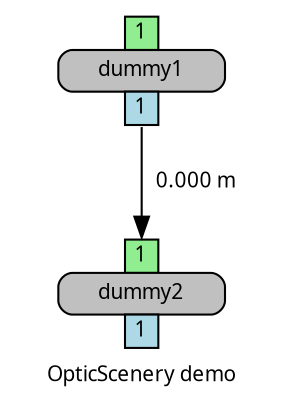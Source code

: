 digraph {
	fontsize = 10;
	compound = true;
	rankdir = "";
	label="OpticScenery demo"
	fontname="Courier-monospace"
	node [fontname="Courier-monospace" fontsize = 10]
	edge [fontname="Courier-monospace" fontsize = 10]

	i587fa6995e984d08b5a5f9885151f3d1 [
		shape=plaintext
		label=<
		<TABLE BORDER="0" CELLBORDER="0" CELLSPACING="0" CELLPADDING="0" ALIGN="CENTER">
			<TR BORDER="0">
				<TD FIXEDSIZE="TRUE" ALIGN="CENTER" WIDTH="16" HEIGHT="1"> </TD>
				<TD FIXEDSIZE="TRUE" ALIGN="CENTER" WIDTH="16" HEIGHT="1"> </TD>
				<TD FIXEDSIZE="TRUE" ALIGN="CENTER" WIDTH="16" HEIGHT="1"> </TD>
				<TD WIDTH="16" HEIGHT="16" FIXEDSIZE="TRUE" PORT="input_1" BORDER="1" BGCOLOR="lightgreen" HREF="" TOOLTIP="Input port 1: input_1">1</TD>
				<TD FIXEDSIZE="TRUE" ALIGN="CENTER" WIDTH="16" HEIGHT="1"> </TD>
				<TD FIXEDSIZE="TRUE" ALIGN="CENTER" WIDTH="16" HEIGHT="1"> </TD>
				<TD FIXEDSIZE="TRUE" ALIGN="CENTER" WIDTH="16" HEIGHT="1"> </TD>
			</TR>
			<TR BORDER="0">
				<TD FIXEDSIZE="TRUE" ALIGN="CENTER" WIDTH="16" HEIGHT="1"> </TD>
				<TD FIXEDSIZE="TRUE" ROWSPAN="5" COLSPAN="5" BGCOLOR="gray" WIDTH="80" HEIGHT="20" BORDER="1" ALIGN="CENTER" CELLPADDING="0" STYLE="ROUNDED">dummy1</TD>
				<TD FIXEDSIZE="TRUE" ALIGN="CENTER" WIDTH="16" HEIGHT="1"> </TD>
			</TR>
			<TR BORDER="0">
				<TD FIXEDSIZE="TRUE" ALIGN="CENTER" WIDTH="16" HEIGHT="1"> </TD>
				<TD FIXEDSIZE="TRUE" ALIGN="CENTER" WIDTH="16" HEIGHT="1"> </TD>
			</TR>
			<TR BORDER="0">
				<TD FIXEDSIZE="TRUE" ALIGN="CENTER" WIDTH="16" HEIGHT="1"> </TD>
				<TD FIXEDSIZE="TRUE" ALIGN="CENTER" WIDTH="16" HEIGHT="1"> </TD>
			</TR>
			<TR BORDER="0">
				<TD FIXEDSIZE="TRUE" ALIGN="CENTER" WIDTH="16" HEIGHT="1"> </TD>
				<TD FIXEDSIZE="TRUE" ALIGN="CENTER" WIDTH="16" HEIGHT="1"> </TD>
			</TR>
			<TR BORDER="0">
				<TD FIXEDSIZE="TRUE" ALIGN="CENTER" WIDTH="16" HEIGHT="1"> </TD>
				<TD FIXEDSIZE="TRUE" ALIGN="CENTER" WIDTH="16" HEIGHT="1"> </TD>
			</TR>
			<TR BORDER="0">
				<TD FIXEDSIZE="TRUE" ALIGN="CENTER" WIDTH="16" HEIGHT="1"> </TD>
				<TD FIXEDSIZE="TRUE" ALIGN="CENTER" WIDTH="16" HEIGHT="1"> </TD>
				<TD FIXEDSIZE="TRUE" ALIGN="CENTER" WIDTH="16" HEIGHT="1"> </TD>
				<TD WIDTH="16" HEIGHT="16" FIXEDSIZE="TRUE" PORT="output_1" BORDER="1" BGCOLOR="lightblue" HREF="" TOOLTIP="Output port 1: output_1">1</TD>
				<TD FIXEDSIZE="TRUE" ALIGN="CENTER" WIDTH="16" HEIGHT="1"> </TD>
				<TD FIXEDSIZE="TRUE" ALIGN="CENTER" WIDTH="16" HEIGHT="1"> </TD>
				<TD FIXEDSIZE="TRUE" ALIGN="CENTER" WIDTH="16" HEIGHT="1"> </TD>
			</TR>
			</TABLE>
		>];
	ia81f485c26f74b3ca6ac4a62746f6cad [
		shape=plaintext
		label=<
		<TABLE BORDER="0" CELLBORDER="0" CELLSPACING="0" CELLPADDING="0" ALIGN="CENTER">
			<TR BORDER="0">
				<TD FIXEDSIZE="TRUE" ALIGN="CENTER" WIDTH="16" HEIGHT="1"> </TD>
				<TD FIXEDSIZE="TRUE" ALIGN="CENTER" WIDTH="16" HEIGHT="1"> </TD>
				<TD FIXEDSIZE="TRUE" ALIGN="CENTER" WIDTH="16" HEIGHT="1"> </TD>
				<TD WIDTH="16" HEIGHT="16" FIXEDSIZE="TRUE" PORT="input_1" BORDER="1" BGCOLOR="lightgreen" HREF="" TOOLTIP="Input port 1: input_1">1</TD>
				<TD FIXEDSIZE="TRUE" ALIGN="CENTER" WIDTH="16" HEIGHT="1"> </TD>
				<TD FIXEDSIZE="TRUE" ALIGN="CENTER" WIDTH="16" HEIGHT="1"> </TD>
				<TD FIXEDSIZE="TRUE" ALIGN="CENTER" WIDTH="16" HEIGHT="1"> </TD>
			</TR>
			<TR BORDER="0">
				<TD FIXEDSIZE="TRUE" ALIGN="CENTER" WIDTH="16" HEIGHT="1"> </TD>
				<TD FIXEDSIZE="TRUE" ROWSPAN="5" COLSPAN="5" BGCOLOR="gray" WIDTH="80" HEIGHT="20" BORDER="1" ALIGN="CENTER" CELLPADDING="0" STYLE="ROUNDED">dummy2</TD>
				<TD FIXEDSIZE="TRUE" ALIGN="CENTER" WIDTH="16" HEIGHT="1"> </TD>
			</TR>
			<TR BORDER="0">
				<TD FIXEDSIZE="TRUE" ALIGN="CENTER" WIDTH="16" HEIGHT="1"> </TD>
				<TD FIXEDSIZE="TRUE" ALIGN="CENTER" WIDTH="16" HEIGHT="1"> </TD>
			</TR>
			<TR BORDER="0">
				<TD FIXEDSIZE="TRUE" ALIGN="CENTER" WIDTH="16" HEIGHT="1"> </TD>
				<TD FIXEDSIZE="TRUE" ALIGN="CENTER" WIDTH="16" HEIGHT="1"> </TD>
			</TR>
			<TR BORDER="0">
				<TD FIXEDSIZE="TRUE" ALIGN="CENTER" WIDTH="16" HEIGHT="1"> </TD>
				<TD FIXEDSIZE="TRUE" ALIGN="CENTER" WIDTH="16" HEIGHT="1"> </TD>
			</TR>
			<TR BORDER="0">
				<TD FIXEDSIZE="TRUE" ALIGN="CENTER" WIDTH="16" HEIGHT="1"> </TD>
				<TD FIXEDSIZE="TRUE" ALIGN="CENTER" WIDTH="16" HEIGHT="1"> </TD>
			</TR>
			<TR BORDER="0">
				<TD FIXEDSIZE="TRUE" ALIGN="CENTER" WIDTH="16" HEIGHT="1"> </TD>
				<TD FIXEDSIZE="TRUE" ALIGN="CENTER" WIDTH="16" HEIGHT="1"> </TD>
				<TD FIXEDSIZE="TRUE" ALIGN="CENTER" WIDTH="16" HEIGHT="1"> </TD>
				<TD WIDTH="16" HEIGHT="16" FIXEDSIZE="TRUE" PORT="output_1" BORDER="1" BGCOLOR="lightblue" HREF="" TOOLTIP="Output port 1: output_1">1</TD>
				<TD FIXEDSIZE="TRUE" ALIGN="CENTER" WIDTH="16" HEIGHT="1"> </TD>
				<TD FIXEDSIZE="TRUE" ALIGN="CENTER" WIDTH="16" HEIGHT="1"> </TD>
				<TD FIXEDSIZE="TRUE" ALIGN="CENTER" WIDTH="16" HEIGHT="1"> </TD>
			</TR>
			</TABLE>
		>];
  i587fa6995e984d08b5a5f9885151f3d1:output_1 -> ia81f485c26f74b3ca6ac4a62746f6cad:input_1 [label="   0.000 m"]
}
